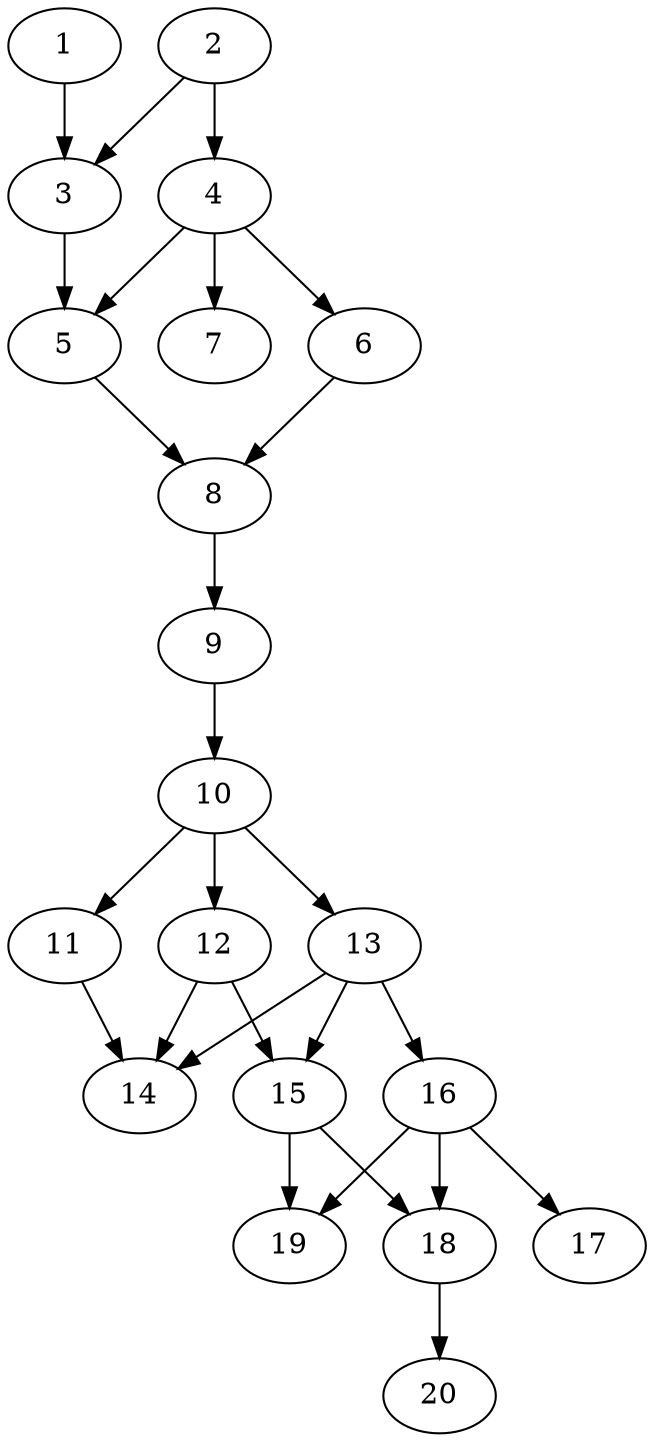 // DAG automatically generated by daggen at Sat Jul 27 15:36:23 2019
// ./daggen --dot -n 20 --ccr 0.4 --fat 0.4 --regular 0.5 --density 0.7 --mindata 5242880 --maxdata 52428800 
digraph G {
  1 [size="35709440", alpha="0.05", expect_size="14283776"] 
  1 -> 3 [size ="14283776"]
  2 [size="121553920", alpha="0.14", expect_size="48621568"] 
  2 -> 3 [size ="48621568"]
  2 -> 4 [size ="48621568"]
  3 [size="54312960", alpha="0.10", expect_size="21725184"] 
  3 -> 5 [size ="21725184"]
  4 [size="96709120", alpha="0.14", expect_size="38683648"] 
  4 -> 5 [size ="38683648"]
  4 -> 6 [size ="38683648"]
  4 -> 7 [size ="38683648"]
  5 [size="54415360", alpha="0.16", expect_size="21766144"] 
  5 -> 8 [size ="21766144"]
  6 [size="103518720", alpha="0.01", expect_size="41407488"] 
  6 -> 8 [size ="41407488"]
  7 [size="55536640", alpha="0.10", expect_size="22214656"] 
  8 [size="106001920", alpha="0.05", expect_size="42400768"] 
  8 -> 9 [size ="42400768"]
  9 [size="121881600", alpha="0.08", expect_size="48752640"] 
  9 -> 10 [size ="48752640"]
  10 [size="78051840", alpha="0.04", expect_size="31220736"] 
  10 -> 11 [size ="31220736"]
  10 -> 12 [size ="31220736"]
  10 -> 13 [size ="31220736"]
  11 [size="108976640", alpha="0.20", expect_size="43590656"] 
  11 -> 14 [size ="43590656"]
  12 [size="20249600", alpha="0.20", expect_size="8099840"] 
  12 -> 14 [size ="8099840"]
  12 -> 15 [size ="8099840"]
  13 [size="99957760", alpha="0.10", expect_size="39983104"] 
  13 -> 14 [size ="39983104"]
  13 -> 15 [size ="39983104"]
  13 -> 16 [size ="39983104"]
  14 [size="42480640", alpha="0.19", expect_size="16992256"] 
  15 [size="127191040", alpha="0.19", expect_size="50876416"] 
  15 -> 18 [size ="50876416"]
  15 -> 19 [size ="50876416"]
  16 [size="101624320", alpha="0.03", expect_size="40649728"] 
  16 -> 17 [size ="40649728"]
  16 -> 18 [size ="40649728"]
  16 -> 19 [size ="40649728"]
  17 [size="107189760", alpha="0.05", expect_size="42875904"] 
  18 [size="47221760", alpha="0.15", expect_size="18888704"] 
  18 -> 20 [size ="18888704"]
  19 [size="78745600", alpha="0.06", expect_size="31498240"] 
  20 [size="126110720", alpha="0.08", expect_size="50444288"] 
}
